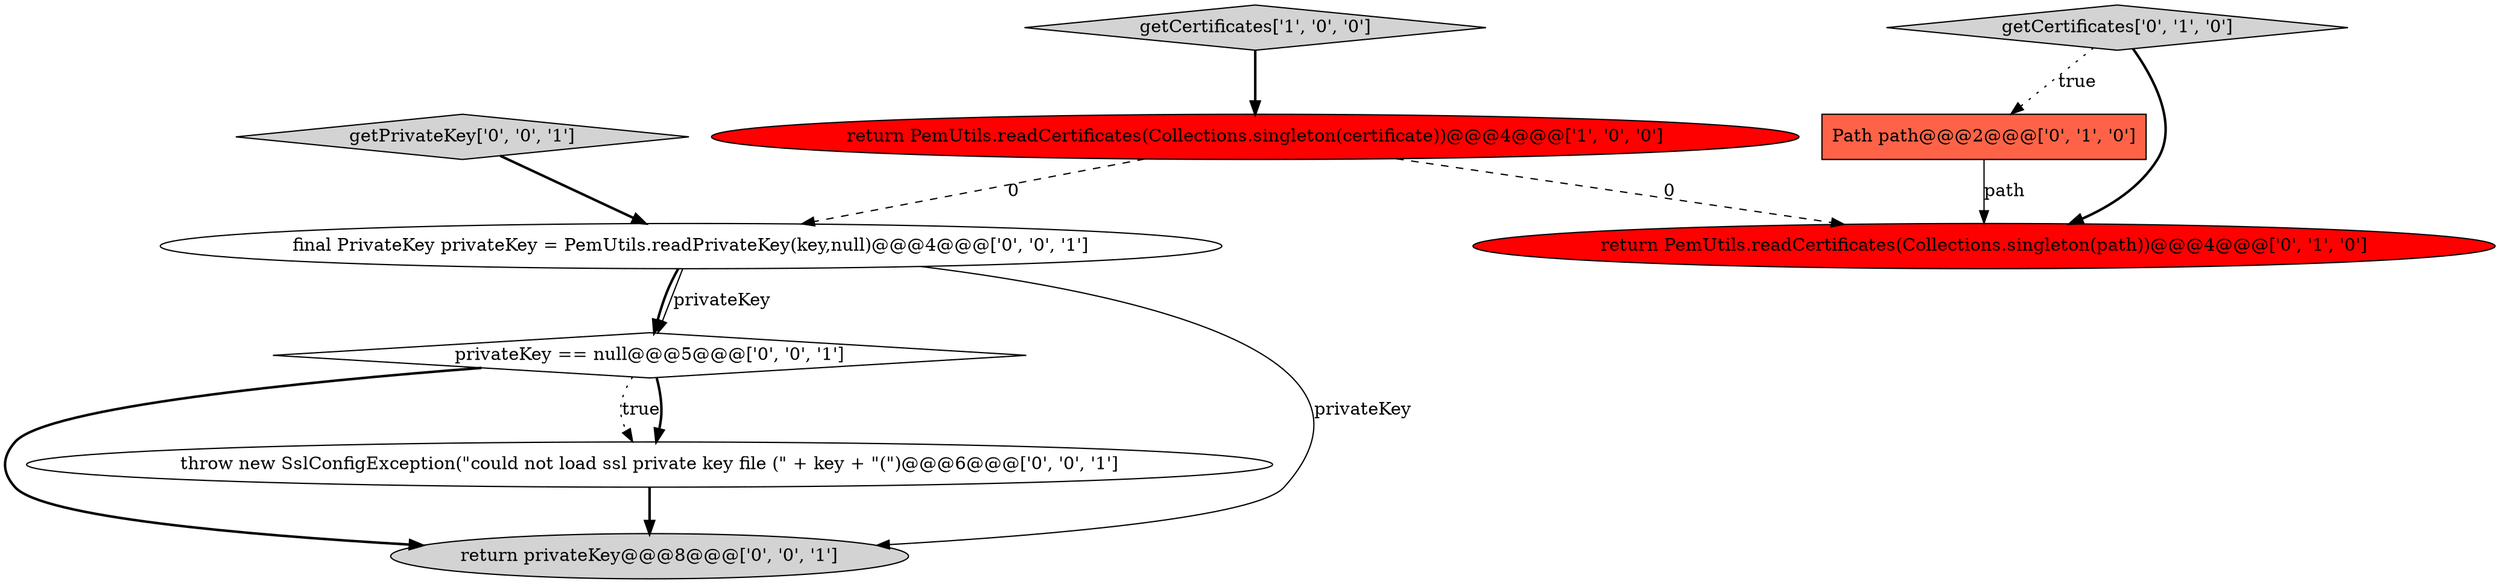 digraph {
3 [style = filled, label = "Path path@@@2@@@['0', '1', '0']", fillcolor = tomato, shape = box image = "AAA1AAABBB2BBB"];
1 [style = filled, label = "return PemUtils.readCertificates(Collections.singleton(certificate))@@@4@@@['1', '0', '0']", fillcolor = red, shape = ellipse image = "AAA1AAABBB1BBB"];
2 [style = filled, label = "return PemUtils.readCertificates(Collections.singleton(path))@@@4@@@['0', '1', '0']", fillcolor = red, shape = ellipse image = "AAA1AAABBB2BBB"];
9 [style = filled, label = "final PrivateKey privateKey = PemUtils.readPrivateKey(key,null)@@@4@@@['0', '0', '1']", fillcolor = white, shape = ellipse image = "AAA0AAABBB3BBB"];
4 [style = filled, label = "getCertificates['0', '1', '0']", fillcolor = lightgray, shape = diamond image = "AAA0AAABBB2BBB"];
0 [style = filled, label = "getCertificates['1', '0', '0']", fillcolor = lightgray, shape = diamond image = "AAA0AAABBB1BBB"];
8 [style = filled, label = "privateKey == null@@@5@@@['0', '0', '1']", fillcolor = white, shape = diamond image = "AAA0AAABBB3BBB"];
6 [style = filled, label = "getPrivateKey['0', '0', '1']", fillcolor = lightgray, shape = diamond image = "AAA0AAABBB3BBB"];
5 [style = filled, label = "return privateKey@@@8@@@['0', '0', '1']", fillcolor = lightgray, shape = ellipse image = "AAA0AAABBB3BBB"];
7 [style = filled, label = "throw new SslConfigException(\"could not load ssl private key file (\" + key + \"(\")@@@6@@@['0', '0', '1']", fillcolor = white, shape = ellipse image = "AAA0AAABBB3BBB"];
8->7 [style = dotted, label="true"];
1->9 [style = dashed, label="0"];
7->5 [style = bold, label=""];
3->2 [style = solid, label="path"];
9->5 [style = solid, label="privateKey"];
4->3 [style = dotted, label="true"];
4->2 [style = bold, label=""];
1->2 [style = dashed, label="0"];
6->9 [style = bold, label=""];
8->5 [style = bold, label=""];
9->8 [style = bold, label=""];
0->1 [style = bold, label=""];
9->8 [style = solid, label="privateKey"];
8->7 [style = bold, label=""];
}
